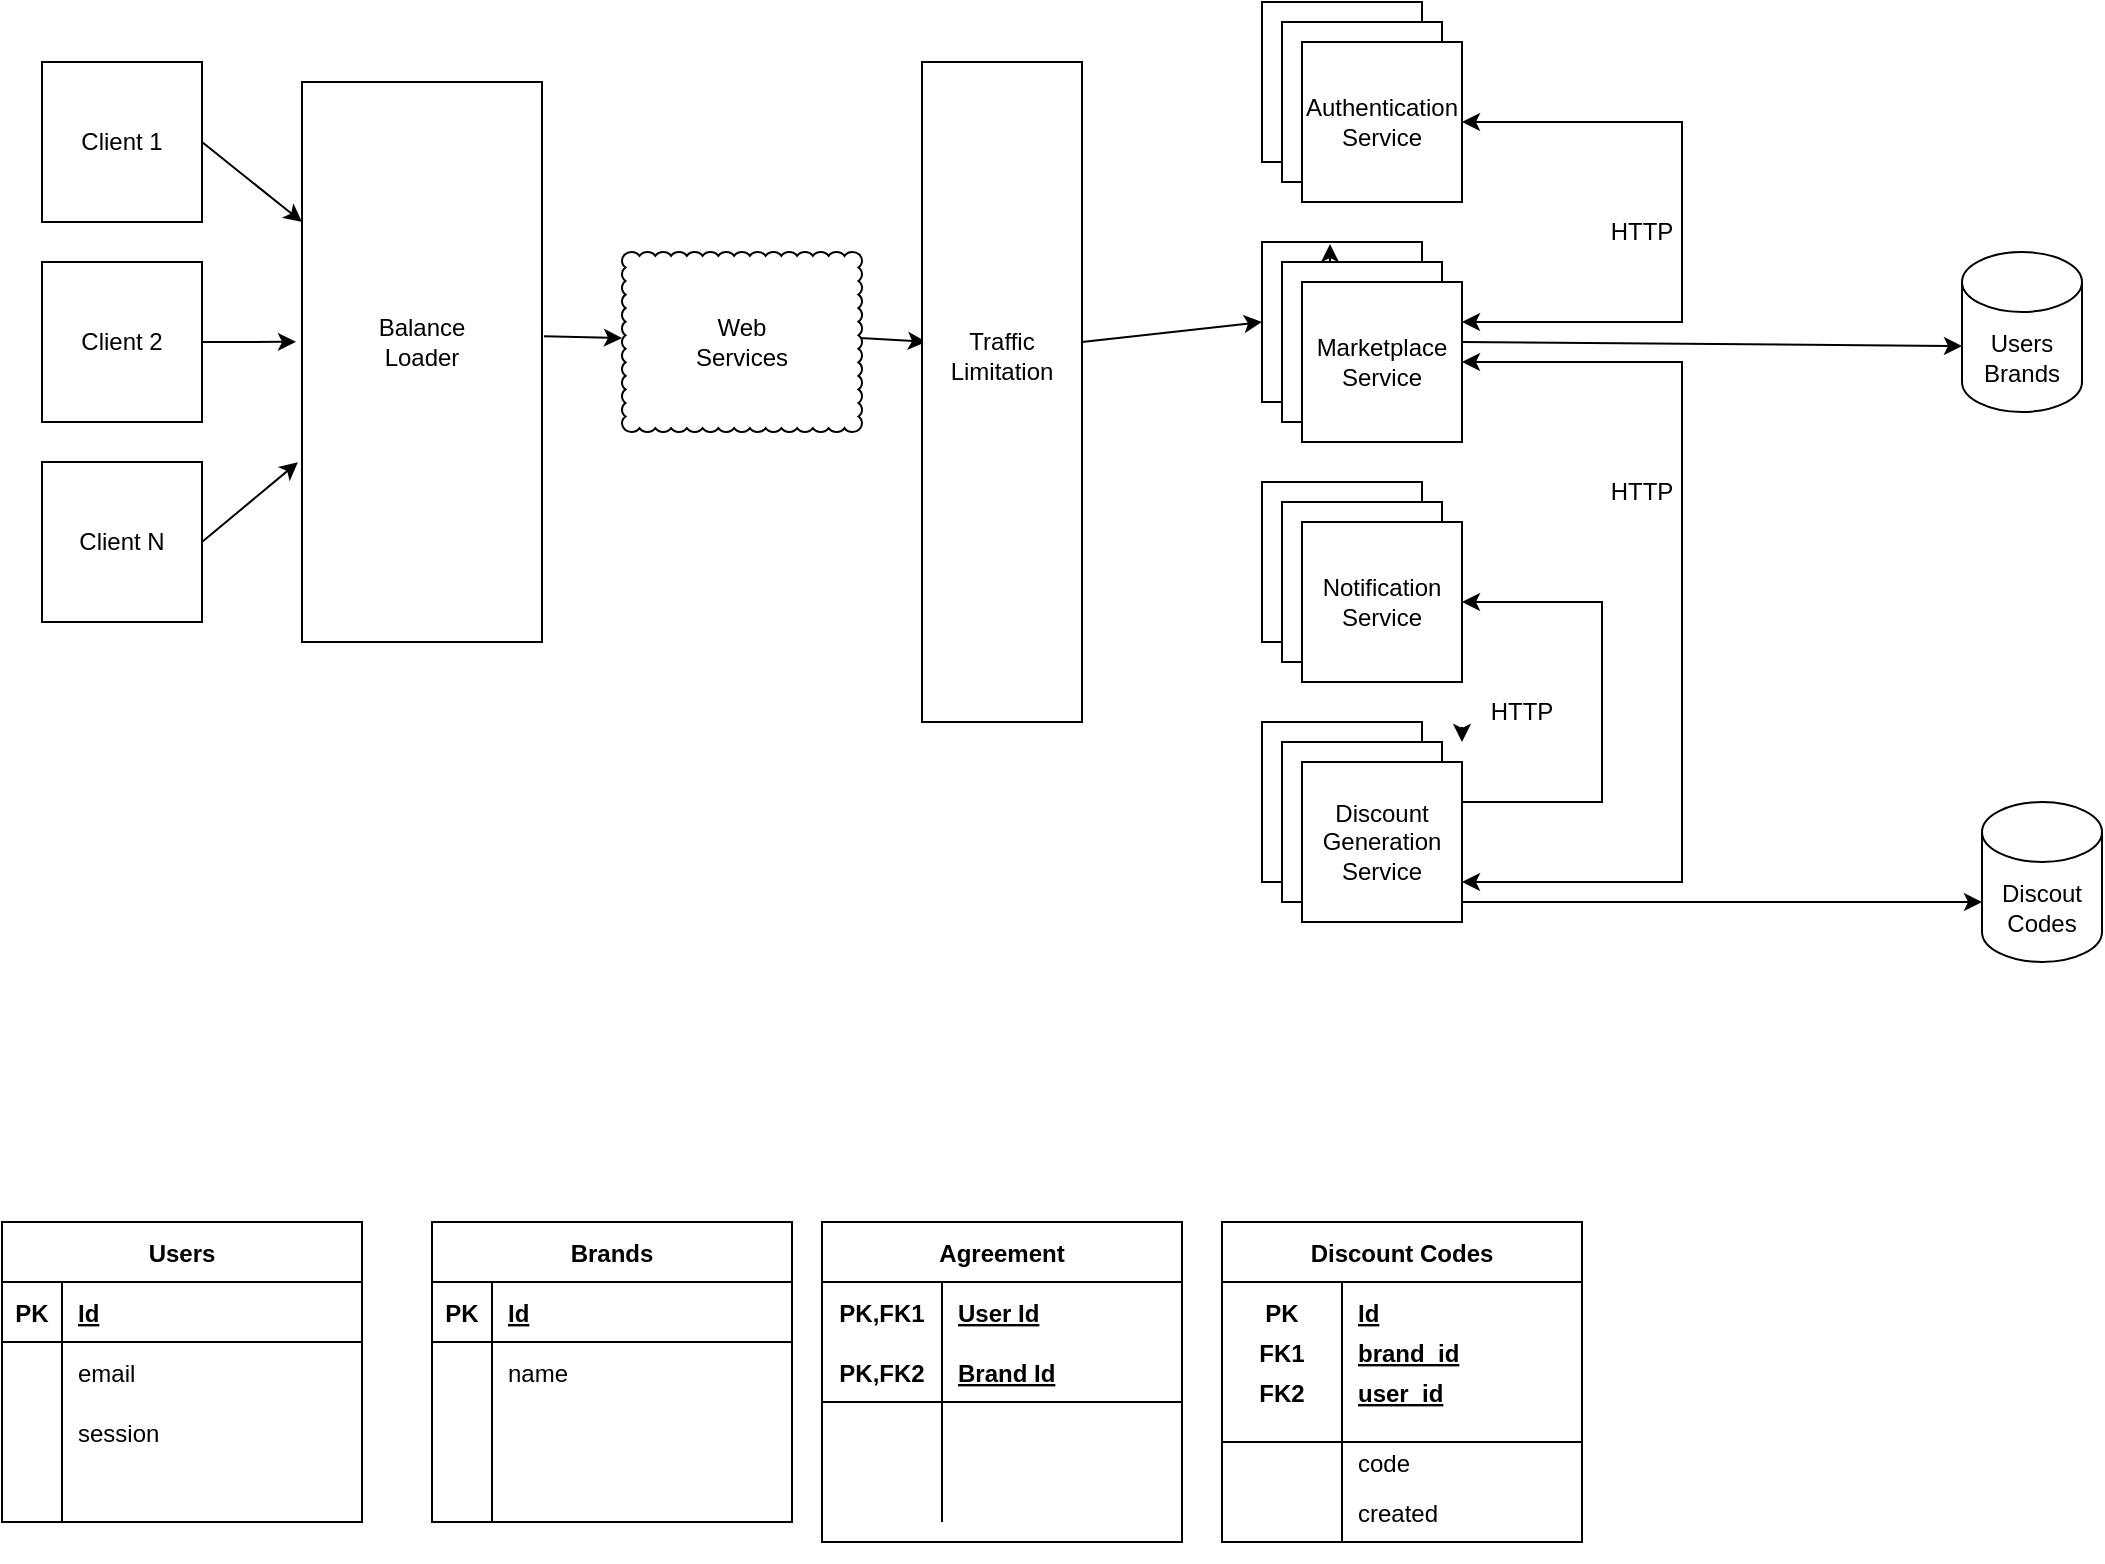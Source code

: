 <mxfile version="18.0.2" type="github">
  <diagram id="LDlGp-QZMTQW_ZyWRIVG" name="Page-1">
    <mxGraphModel dx="794" dy="742" grid="1" gridSize="10" guides="1" tooltips="1" connect="1" arrows="1" fold="1" page="1" pageScale="1" pageWidth="850" pageHeight="1100" math="0" shadow="0">
      <root>
        <mxCell id="0" />
        <mxCell id="1" parent="0" />
        <mxCell id="wU3UevJ-KgmtHl0XHFom-5" value="" style="group" vertex="1" connectable="0" parent="1">
          <mxGeometry x="50" y="140" width="80" height="80" as="geometry" />
        </mxCell>
        <mxCell id="wU3UevJ-KgmtHl0XHFom-1" value="" style="whiteSpace=wrap;html=1;aspect=fixed;" vertex="1" parent="wU3UevJ-KgmtHl0XHFom-5">
          <mxGeometry width="80" height="80" as="geometry" />
        </mxCell>
        <mxCell id="wU3UevJ-KgmtHl0XHFom-4" value="Client 1" style="text;html=1;strokeColor=none;fillColor=none;align=center;verticalAlign=middle;whiteSpace=wrap;rounded=0;" vertex="1" parent="wU3UevJ-KgmtHl0XHFom-5">
          <mxGeometry x="10" y="25" width="60" height="30" as="geometry" />
        </mxCell>
        <mxCell id="wU3UevJ-KgmtHl0XHFom-6" value="" style="group" vertex="1" connectable="0" parent="1">
          <mxGeometry x="50" y="240" width="80" height="80" as="geometry" />
        </mxCell>
        <mxCell id="wU3UevJ-KgmtHl0XHFom-7" value="" style="whiteSpace=wrap;html=1;aspect=fixed;" vertex="1" parent="wU3UevJ-KgmtHl0XHFom-6">
          <mxGeometry width="80" height="80" as="geometry" />
        </mxCell>
        <mxCell id="wU3UevJ-KgmtHl0XHFom-8" value="Client 2" style="text;html=1;strokeColor=none;fillColor=none;align=center;verticalAlign=middle;whiteSpace=wrap;rounded=0;" vertex="1" parent="wU3UevJ-KgmtHl0XHFom-6">
          <mxGeometry x="10" y="25" width="60" height="30" as="geometry" />
        </mxCell>
        <mxCell id="wU3UevJ-KgmtHl0XHFom-9" value="" style="group" vertex="1" connectable="0" parent="1">
          <mxGeometry x="50" y="340" width="80" height="80" as="geometry" />
        </mxCell>
        <mxCell id="wU3UevJ-KgmtHl0XHFom-10" value="" style="whiteSpace=wrap;html=1;aspect=fixed;" vertex="1" parent="wU3UevJ-KgmtHl0XHFom-9">
          <mxGeometry width="80" height="80" as="geometry" />
        </mxCell>
        <mxCell id="wU3UevJ-KgmtHl0XHFom-11" value="Client&amp;nbsp;N" style="text;html=1;strokeColor=none;fillColor=none;align=center;verticalAlign=middle;whiteSpace=wrap;rounded=0;" vertex="1" parent="wU3UevJ-KgmtHl0XHFom-9">
          <mxGeometry x="10" y="25" width="60" height="30" as="geometry" />
        </mxCell>
        <mxCell id="wU3UevJ-KgmtHl0XHFom-12" value="" style="rounded=0;whiteSpace=wrap;html=1;strokeColor=#000000;" vertex="1" parent="1">
          <mxGeometry x="180" y="150" width="120" height="280" as="geometry" />
        </mxCell>
        <mxCell id="wU3UevJ-KgmtHl0XHFom-13" value="Balance Loader" style="text;html=1;strokeColor=none;fillColor=none;align=center;verticalAlign=middle;whiteSpace=wrap;rounded=0;" vertex="1" parent="1">
          <mxGeometry x="210" y="265" width="60" height="30" as="geometry" />
        </mxCell>
        <mxCell id="wU3UevJ-KgmtHl0XHFom-14" value="" style="endArrow=classic;html=1;rounded=0;exitX=1;exitY=0.5;exitDx=0;exitDy=0;entryX=0;entryY=0.25;entryDx=0;entryDy=0;" edge="1" parent="1" source="wU3UevJ-KgmtHl0XHFom-1" target="wU3UevJ-KgmtHl0XHFom-12">
          <mxGeometry width="50" height="50" relative="1" as="geometry">
            <mxPoint x="380" y="410" as="sourcePoint" />
            <mxPoint x="430" y="360" as="targetPoint" />
          </mxGeometry>
        </mxCell>
        <mxCell id="wU3UevJ-KgmtHl0XHFom-15" value="" style="endArrow=classic;html=1;rounded=0;exitX=1;exitY=0.5;exitDx=0;exitDy=0;entryX=-0.025;entryY=0.464;entryDx=0;entryDy=0;entryPerimeter=0;" edge="1" parent="1" source="wU3UevJ-KgmtHl0XHFom-7" target="wU3UevJ-KgmtHl0XHFom-12">
          <mxGeometry width="50" height="50" relative="1" as="geometry">
            <mxPoint x="140" y="190" as="sourcePoint" />
            <mxPoint x="190" y="230" as="targetPoint" />
          </mxGeometry>
        </mxCell>
        <mxCell id="wU3UevJ-KgmtHl0XHFom-16" value="" style="endArrow=classic;html=1;rounded=0;exitX=1;exitY=0.5;exitDx=0;exitDy=0;entryX=-0.017;entryY=0.679;entryDx=0;entryDy=0;entryPerimeter=0;" edge="1" parent="1" source="wU3UevJ-KgmtHl0XHFom-10" target="wU3UevJ-KgmtHl0XHFom-12">
          <mxGeometry width="50" height="50" relative="1" as="geometry">
            <mxPoint x="150" y="200" as="sourcePoint" />
            <mxPoint x="200" y="240" as="targetPoint" />
          </mxGeometry>
        </mxCell>
        <mxCell id="wU3UevJ-KgmtHl0XHFom-19" value="" style="group" vertex="1" connectable="0" parent="1">
          <mxGeometry x="340" y="230" width="120" height="90" as="geometry" />
        </mxCell>
        <mxCell id="wU3UevJ-KgmtHl0XHFom-17" value="" style="whiteSpace=wrap;html=1;shape=mxgraph.basic.cloud_rect;strokeColor=#000000;" vertex="1" parent="wU3UevJ-KgmtHl0XHFom-19">
          <mxGeometry y="5" width="120" height="90" as="geometry" />
        </mxCell>
        <mxCell id="wU3UevJ-KgmtHl0XHFom-18" value="Web Services" style="text;html=1;strokeColor=none;fillColor=none;align=center;verticalAlign=middle;whiteSpace=wrap;rounded=0;" vertex="1" parent="wU3UevJ-KgmtHl0XHFom-19">
          <mxGeometry x="30" y="35" width="60" height="30" as="geometry" />
        </mxCell>
        <mxCell id="wU3UevJ-KgmtHl0XHFom-20" value="" style="endArrow=classic;html=1;rounded=0;exitX=1.008;exitY=0.454;exitDx=0;exitDy=0;exitPerimeter=0;entryX=0;entryY=0.478;entryDx=0;entryDy=0;entryPerimeter=0;" edge="1" parent="1" source="wU3UevJ-KgmtHl0XHFom-12" target="wU3UevJ-KgmtHl0XHFom-17">
          <mxGeometry width="50" height="50" relative="1" as="geometry">
            <mxPoint x="380" y="410" as="sourcePoint" />
            <mxPoint x="430" y="360" as="targetPoint" />
          </mxGeometry>
        </mxCell>
        <mxCell id="wU3UevJ-KgmtHl0XHFom-51" value="" style="endArrow=classic;html=1;rounded=0;exitX=0.992;exitY=0.478;exitDx=0;exitDy=0;exitPerimeter=0;entryX=0.025;entryY=0.424;entryDx=0;entryDy=0;entryPerimeter=0;" edge="1" parent="1" source="wU3UevJ-KgmtHl0XHFom-17" target="wU3UevJ-KgmtHl0XHFom-107">
          <mxGeometry width="50" height="50" relative="1" as="geometry">
            <mxPoint x="380" y="410" as="sourcePoint" />
            <mxPoint x="430" y="150" as="targetPoint" />
          </mxGeometry>
        </mxCell>
        <mxCell id="wU3UevJ-KgmtHl0XHFom-58" value="Users" style="shape=table;startSize=30;container=1;collapsible=1;childLayout=tableLayout;fixedRows=1;rowLines=0;fontStyle=1;align=center;resizeLast=1;strokeColor=#000000;" vertex="1" parent="1">
          <mxGeometry x="30" y="720" width="180" height="150" as="geometry" />
        </mxCell>
        <mxCell id="wU3UevJ-KgmtHl0XHFom-59" value="" style="shape=tableRow;horizontal=0;startSize=0;swimlaneHead=0;swimlaneBody=0;fillColor=none;collapsible=0;dropTarget=0;points=[[0,0.5],[1,0.5]];portConstraint=eastwest;top=0;left=0;right=0;bottom=1;strokeColor=#000000;" vertex="1" parent="wU3UevJ-KgmtHl0XHFom-58">
          <mxGeometry y="30" width="180" height="30" as="geometry" />
        </mxCell>
        <mxCell id="wU3UevJ-KgmtHl0XHFom-60" value="PK" style="shape=partialRectangle;connectable=0;fillColor=none;top=0;left=0;bottom=0;right=0;fontStyle=1;overflow=hidden;strokeColor=#000000;" vertex="1" parent="wU3UevJ-KgmtHl0XHFom-59">
          <mxGeometry width="30" height="30" as="geometry">
            <mxRectangle width="30" height="30" as="alternateBounds" />
          </mxGeometry>
        </mxCell>
        <mxCell id="wU3UevJ-KgmtHl0XHFom-61" value="Id" style="shape=partialRectangle;connectable=0;fillColor=none;top=0;left=0;bottom=0;right=0;align=left;spacingLeft=6;fontStyle=5;overflow=hidden;strokeColor=#000000;" vertex="1" parent="wU3UevJ-KgmtHl0XHFom-59">
          <mxGeometry x="30" width="150" height="30" as="geometry">
            <mxRectangle width="150" height="30" as="alternateBounds" />
          </mxGeometry>
        </mxCell>
        <mxCell id="wU3UevJ-KgmtHl0XHFom-62" value="" style="shape=tableRow;horizontal=0;startSize=0;swimlaneHead=0;swimlaneBody=0;fillColor=none;collapsible=0;dropTarget=0;points=[[0,0.5],[1,0.5]];portConstraint=eastwest;top=0;left=0;right=0;bottom=0;strokeColor=#000000;" vertex="1" parent="wU3UevJ-KgmtHl0XHFom-58">
          <mxGeometry y="60" width="180" height="30" as="geometry" />
        </mxCell>
        <mxCell id="wU3UevJ-KgmtHl0XHFom-63" value="" style="shape=partialRectangle;connectable=0;fillColor=none;top=0;left=0;bottom=0;right=0;editable=1;overflow=hidden;strokeColor=#000000;" vertex="1" parent="wU3UevJ-KgmtHl0XHFom-62">
          <mxGeometry width="30" height="30" as="geometry">
            <mxRectangle width="30" height="30" as="alternateBounds" />
          </mxGeometry>
        </mxCell>
        <mxCell id="wU3UevJ-KgmtHl0XHFom-64" value="email" style="shape=partialRectangle;connectable=0;fillColor=none;top=0;left=0;bottom=0;right=0;align=left;spacingLeft=6;overflow=hidden;strokeColor=#000000;" vertex="1" parent="wU3UevJ-KgmtHl0XHFom-62">
          <mxGeometry x="30" width="150" height="30" as="geometry">
            <mxRectangle width="150" height="30" as="alternateBounds" />
          </mxGeometry>
        </mxCell>
        <mxCell id="wU3UevJ-KgmtHl0XHFom-65" value="" style="shape=tableRow;horizontal=0;startSize=0;swimlaneHead=0;swimlaneBody=0;fillColor=none;collapsible=0;dropTarget=0;points=[[0,0.5],[1,0.5]];portConstraint=eastwest;top=0;left=0;right=0;bottom=0;strokeColor=#000000;" vertex="1" parent="wU3UevJ-KgmtHl0XHFom-58">
          <mxGeometry y="90" width="180" height="30" as="geometry" />
        </mxCell>
        <mxCell id="wU3UevJ-KgmtHl0XHFom-66" value="" style="shape=partialRectangle;connectable=0;fillColor=none;top=0;left=0;bottom=0;right=0;editable=1;overflow=hidden;strokeColor=#000000;" vertex="1" parent="wU3UevJ-KgmtHl0XHFom-65">
          <mxGeometry width="30" height="30" as="geometry">
            <mxRectangle width="30" height="30" as="alternateBounds" />
          </mxGeometry>
        </mxCell>
        <mxCell id="wU3UevJ-KgmtHl0XHFom-67" value="session" style="shape=partialRectangle;connectable=0;fillColor=none;top=0;left=0;bottom=0;right=0;align=left;spacingLeft=6;overflow=hidden;strokeColor=#000000;" vertex="1" parent="wU3UevJ-KgmtHl0XHFom-65">
          <mxGeometry x="30" width="150" height="30" as="geometry">
            <mxRectangle width="150" height="30" as="alternateBounds" />
          </mxGeometry>
        </mxCell>
        <mxCell id="wU3UevJ-KgmtHl0XHFom-68" value="" style="shape=tableRow;horizontal=0;startSize=0;swimlaneHead=0;swimlaneBody=0;fillColor=none;collapsible=0;dropTarget=0;points=[[0,0.5],[1,0.5]];portConstraint=eastwest;top=0;left=0;right=0;bottom=0;strokeColor=#000000;" vertex="1" parent="wU3UevJ-KgmtHl0XHFom-58">
          <mxGeometry y="120" width="180" height="30" as="geometry" />
        </mxCell>
        <mxCell id="wU3UevJ-KgmtHl0XHFom-69" value="" style="shape=partialRectangle;connectable=0;fillColor=none;top=0;left=0;bottom=0;right=0;editable=1;overflow=hidden;strokeColor=#000000;" vertex="1" parent="wU3UevJ-KgmtHl0XHFom-68">
          <mxGeometry width="30" height="30" as="geometry">
            <mxRectangle width="30" height="30" as="alternateBounds" />
          </mxGeometry>
        </mxCell>
        <mxCell id="wU3UevJ-KgmtHl0XHFom-70" value="" style="shape=partialRectangle;connectable=0;fillColor=none;top=0;left=0;bottom=0;right=0;align=left;spacingLeft=6;overflow=hidden;strokeColor=#000000;" vertex="1" parent="wU3UevJ-KgmtHl0XHFom-68">
          <mxGeometry x="30" width="150" height="30" as="geometry">
            <mxRectangle width="150" height="30" as="alternateBounds" />
          </mxGeometry>
        </mxCell>
        <mxCell id="wU3UevJ-KgmtHl0XHFom-71" value="Brands" style="shape=table;startSize=30;container=1;collapsible=1;childLayout=tableLayout;fixedRows=1;rowLines=0;fontStyle=1;align=center;resizeLast=1;strokeColor=#000000;" vertex="1" parent="1">
          <mxGeometry x="245" y="720" width="180" height="150" as="geometry" />
        </mxCell>
        <mxCell id="wU3UevJ-KgmtHl0XHFom-72" value="" style="shape=tableRow;horizontal=0;startSize=0;swimlaneHead=0;swimlaneBody=0;fillColor=none;collapsible=0;dropTarget=0;points=[[0,0.5],[1,0.5]];portConstraint=eastwest;top=0;left=0;right=0;bottom=1;strokeColor=#000000;" vertex="1" parent="wU3UevJ-KgmtHl0XHFom-71">
          <mxGeometry y="30" width="180" height="30" as="geometry" />
        </mxCell>
        <mxCell id="wU3UevJ-KgmtHl0XHFom-73" value="PK" style="shape=partialRectangle;connectable=0;fillColor=none;top=0;left=0;bottom=0;right=0;fontStyle=1;overflow=hidden;strokeColor=#000000;" vertex="1" parent="wU3UevJ-KgmtHl0XHFom-72">
          <mxGeometry width="30" height="30" as="geometry">
            <mxRectangle width="30" height="30" as="alternateBounds" />
          </mxGeometry>
        </mxCell>
        <mxCell id="wU3UevJ-KgmtHl0XHFom-74" value="Id" style="shape=partialRectangle;connectable=0;fillColor=none;top=0;left=0;bottom=0;right=0;align=left;spacingLeft=6;fontStyle=5;overflow=hidden;strokeColor=#000000;" vertex="1" parent="wU3UevJ-KgmtHl0XHFom-72">
          <mxGeometry x="30" width="150" height="30" as="geometry">
            <mxRectangle width="150" height="30" as="alternateBounds" />
          </mxGeometry>
        </mxCell>
        <mxCell id="wU3UevJ-KgmtHl0XHFom-75" value="" style="shape=tableRow;horizontal=0;startSize=0;swimlaneHead=0;swimlaneBody=0;fillColor=none;collapsible=0;dropTarget=0;points=[[0,0.5],[1,0.5]];portConstraint=eastwest;top=0;left=0;right=0;bottom=0;strokeColor=#000000;" vertex="1" parent="wU3UevJ-KgmtHl0XHFom-71">
          <mxGeometry y="60" width="180" height="30" as="geometry" />
        </mxCell>
        <mxCell id="wU3UevJ-KgmtHl0XHFom-76" value="" style="shape=partialRectangle;connectable=0;fillColor=none;top=0;left=0;bottom=0;right=0;editable=1;overflow=hidden;strokeColor=#000000;" vertex="1" parent="wU3UevJ-KgmtHl0XHFom-75">
          <mxGeometry width="30" height="30" as="geometry">
            <mxRectangle width="30" height="30" as="alternateBounds" />
          </mxGeometry>
        </mxCell>
        <mxCell id="wU3UevJ-KgmtHl0XHFom-77" value="name" style="shape=partialRectangle;connectable=0;fillColor=none;top=0;left=0;bottom=0;right=0;align=left;spacingLeft=6;overflow=hidden;strokeColor=#000000;" vertex="1" parent="wU3UevJ-KgmtHl0XHFom-75">
          <mxGeometry x="30" width="150" height="30" as="geometry">
            <mxRectangle width="150" height="30" as="alternateBounds" />
          </mxGeometry>
        </mxCell>
        <mxCell id="wU3UevJ-KgmtHl0XHFom-78" value="" style="shape=tableRow;horizontal=0;startSize=0;swimlaneHead=0;swimlaneBody=0;fillColor=none;collapsible=0;dropTarget=0;points=[[0,0.5],[1,0.5]];portConstraint=eastwest;top=0;left=0;right=0;bottom=0;strokeColor=#000000;" vertex="1" parent="wU3UevJ-KgmtHl0XHFom-71">
          <mxGeometry y="90" width="180" height="30" as="geometry" />
        </mxCell>
        <mxCell id="wU3UevJ-KgmtHl0XHFom-79" value="" style="shape=partialRectangle;connectable=0;fillColor=none;top=0;left=0;bottom=0;right=0;editable=1;overflow=hidden;strokeColor=#000000;" vertex="1" parent="wU3UevJ-KgmtHl0XHFom-78">
          <mxGeometry width="30" height="30" as="geometry">
            <mxRectangle width="30" height="30" as="alternateBounds" />
          </mxGeometry>
        </mxCell>
        <mxCell id="wU3UevJ-KgmtHl0XHFom-80" value="" style="shape=partialRectangle;connectable=0;fillColor=none;top=0;left=0;bottom=0;right=0;align=left;spacingLeft=6;overflow=hidden;strokeColor=#000000;" vertex="1" parent="wU3UevJ-KgmtHl0XHFom-78">
          <mxGeometry x="30" width="150" height="30" as="geometry">
            <mxRectangle width="150" height="30" as="alternateBounds" />
          </mxGeometry>
        </mxCell>
        <mxCell id="wU3UevJ-KgmtHl0XHFom-81" value="" style="shape=tableRow;horizontal=0;startSize=0;swimlaneHead=0;swimlaneBody=0;fillColor=none;collapsible=0;dropTarget=0;points=[[0,0.5],[1,0.5]];portConstraint=eastwest;top=0;left=0;right=0;bottom=0;strokeColor=#000000;" vertex="1" parent="wU3UevJ-KgmtHl0XHFom-71">
          <mxGeometry y="120" width="180" height="30" as="geometry" />
        </mxCell>
        <mxCell id="wU3UevJ-KgmtHl0XHFom-82" value="" style="shape=partialRectangle;connectable=0;fillColor=none;top=0;left=0;bottom=0;right=0;editable=1;overflow=hidden;strokeColor=#000000;" vertex="1" parent="wU3UevJ-KgmtHl0XHFom-81">
          <mxGeometry width="30" height="30" as="geometry">
            <mxRectangle width="30" height="30" as="alternateBounds" />
          </mxGeometry>
        </mxCell>
        <mxCell id="wU3UevJ-KgmtHl0XHFom-83" value="" style="shape=partialRectangle;connectable=0;fillColor=none;top=0;left=0;bottom=0;right=0;align=left;spacingLeft=6;overflow=hidden;strokeColor=#000000;" vertex="1" parent="wU3UevJ-KgmtHl0XHFom-81">
          <mxGeometry x="30" width="150" height="30" as="geometry">
            <mxRectangle width="150" height="30" as="alternateBounds" />
          </mxGeometry>
        </mxCell>
        <mxCell id="wU3UevJ-KgmtHl0XHFom-106" value="" style="group" vertex="1" connectable="0" parent="1">
          <mxGeometry x="640" y="720" width="180" height="170" as="geometry" />
        </mxCell>
        <mxCell id="wU3UevJ-KgmtHl0XHFom-84" value="Discount Codes" style="shape=table;startSize=30;container=1;collapsible=1;childLayout=tableLayout;fixedRows=1;rowLines=0;fontStyle=1;align=center;resizeLast=1;strokeColor=#000000;" vertex="1" parent="wU3UevJ-KgmtHl0XHFom-106">
          <mxGeometry width="180" height="160" as="geometry" />
        </mxCell>
        <mxCell id="wU3UevJ-KgmtHl0XHFom-85" value="" style="shape=tableRow;horizontal=0;startSize=0;swimlaneHead=0;swimlaneBody=0;fillColor=none;collapsible=0;dropTarget=0;points=[[0,0.5],[1,0.5]];portConstraint=eastwest;top=0;left=0;right=0;bottom=0;strokeColor=#000000;" vertex="1" parent="wU3UevJ-KgmtHl0XHFom-84">
          <mxGeometry y="30" width="180" height="30" as="geometry" />
        </mxCell>
        <mxCell id="wU3UevJ-KgmtHl0XHFom-86" value="PK" style="shape=partialRectangle;connectable=0;fillColor=none;top=0;left=0;bottom=0;right=0;fontStyle=1;overflow=hidden;strokeColor=#000000;" vertex="1" parent="wU3UevJ-KgmtHl0XHFom-85">
          <mxGeometry width="60" height="30" as="geometry">
            <mxRectangle width="60" height="30" as="alternateBounds" />
          </mxGeometry>
        </mxCell>
        <mxCell id="wU3UevJ-KgmtHl0XHFom-87" value="Id" style="shape=partialRectangle;connectable=0;fillColor=none;top=0;left=0;bottom=0;right=0;align=left;spacingLeft=6;fontStyle=5;overflow=hidden;strokeColor=#000000;" vertex="1" parent="wU3UevJ-KgmtHl0XHFom-85">
          <mxGeometry x="60" width="120" height="30" as="geometry">
            <mxRectangle width="120" height="30" as="alternateBounds" />
          </mxGeometry>
        </mxCell>
        <mxCell id="wU3UevJ-KgmtHl0XHFom-88" value="" style="shape=tableRow;horizontal=0;startSize=0;swimlaneHead=0;swimlaneBody=0;fillColor=none;collapsible=0;dropTarget=0;points=[[0,0.5],[1,0.5]];portConstraint=eastwest;top=0;left=0;right=0;bottom=1;strokeColor=#000000;" vertex="1" parent="wU3UevJ-KgmtHl0XHFom-84">
          <mxGeometry y="60" width="180" height="50" as="geometry" />
        </mxCell>
        <mxCell id="wU3UevJ-KgmtHl0XHFom-89" value="" style="shape=partialRectangle;connectable=0;fillColor=none;top=0;left=0;bottom=0;right=0;fontStyle=1;overflow=hidden;strokeColor=#000000;" vertex="1" parent="wU3UevJ-KgmtHl0XHFom-88">
          <mxGeometry width="60" height="50" as="geometry">
            <mxRectangle width="60" height="50" as="alternateBounds" />
          </mxGeometry>
        </mxCell>
        <mxCell id="wU3UevJ-KgmtHl0XHFom-90" value="" style="shape=partialRectangle;connectable=0;fillColor=none;top=0;left=0;bottom=0;right=0;align=left;spacingLeft=6;fontStyle=5;overflow=hidden;strokeColor=#000000;" vertex="1" parent="wU3UevJ-KgmtHl0XHFom-88">
          <mxGeometry x="60" width="120" height="50" as="geometry">
            <mxRectangle width="120" height="50" as="alternateBounds" />
          </mxGeometry>
        </mxCell>
        <mxCell id="wU3UevJ-KgmtHl0XHFom-91" value="" style="shape=tableRow;horizontal=0;startSize=0;swimlaneHead=0;swimlaneBody=0;fillColor=none;collapsible=0;dropTarget=0;points=[[0,0.5],[1,0.5]];portConstraint=eastwest;top=0;left=0;right=0;bottom=0;strokeColor=#000000;" vertex="1" parent="wU3UevJ-KgmtHl0XHFom-84">
          <mxGeometry y="110" width="180" height="20" as="geometry" />
        </mxCell>
        <mxCell id="wU3UevJ-KgmtHl0XHFom-92" value="" style="shape=partialRectangle;connectable=0;fillColor=none;top=0;left=0;bottom=0;right=0;editable=1;overflow=hidden;strokeColor=#000000;" vertex="1" parent="wU3UevJ-KgmtHl0XHFom-91">
          <mxGeometry width="60" height="20" as="geometry">
            <mxRectangle width="60" height="20" as="alternateBounds" />
          </mxGeometry>
        </mxCell>
        <mxCell id="wU3UevJ-KgmtHl0XHFom-93" value="code" style="shape=partialRectangle;connectable=0;fillColor=none;top=0;left=0;bottom=0;right=0;align=left;spacingLeft=6;overflow=hidden;strokeColor=#000000;" vertex="1" parent="wU3UevJ-KgmtHl0XHFom-91">
          <mxGeometry x="60" width="120" height="20" as="geometry">
            <mxRectangle width="120" height="20" as="alternateBounds" />
          </mxGeometry>
        </mxCell>
        <mxCell id="wU3UevJ-KgmtHl0XHFom-94" value="" style="shape=tableRow;horizontal=0;startSize=0;swimlaneHead=0;swimlaneBody=0;fillColor=none;collapsible=0;dropTarget=0;points=[[0,0.5],[1,0.5]];portConstraint=eastwest;top=0;left=0;right=0;bottom=0;strokeColor=#000000;" vertex="1" parent="wU3UevJ-KgmtHl0XHFom-84">
          <mxGeometry y="130" width="180" height="30" as="geometry" />
        </mxCell>
        <mxCell id="wU3UevJ-KgmtHl0XHFom-95" value="" style="shape=partialRectangle;connectable=0;fillColor=none;top=0;left=0;bottom=0;right=0;editable=1;overflow=hidden;strokeColor=#000000;" vertex="1" parent="wU3UevJ-KgmtHl0XHFom-94">
          <mxGeometry width="60" height="30" as="geometry">
            <mxRectangle width="60" height="30" as="alternateBounds" />
          </mxGeometry>
        </mxCell>
        <mxCell id="wU3UevJ-KgmtHl0XHFom-96" value="created" style="shape=partialRectangle;connectable=0;fillColor=none;top=0;left=0;bottom=0;right=0;align=left;spacingLeft=6;overflow=hidden;strokeColor=#000000;" vertex="1" parent="wU3UevJ-KgmtHl0XHFom-94">
          <mxGeometry x="60" width="120" height="30" as="geometry">
            <mxRectangle width="120" height="30" as="alternateBounds" />
          </mxGeometry>
        </mxCell>
        <mxCell id="wU3UevJ-KgmtHl0XHFom-105" value="" style="group" vertex="1" connectable="0" parent="wU3UevJ-KgmtHl0XHFom-106">
          <mxGeometry y="50" width="180" height="50" as="geometry" />
        </mxCell>
        <mxCell id="wU3UevJ-KgmtHl0XHFom-99" value="FK1" style="shape=partialRectangle;connectable=0;fillColor=none;top=0;left=0;bottom=0;right=0;fontStyle=1;overflow=hidden;strokeColor=#000000;" vertex="1" parent="wU3UevJ-KgmtHl0XHFom-105">
          <mxGeometry width="60" height="30" as="geometry">
            <mxRectangle width="60" height="30" as="alternateBounds" />
          </mxGeometry>
        </mxCell>
        <mxCell id="wU3UevJ-KgmtHl0XHFom-100" value="brand_id" style="shape=partialRectangle;connectable=0;fillColor=none;top=0;left=0;bottom=0;right=0;align=left;spacingLeft=6;fontStyle=5;overflow=hidden;strokeColor=#000000;" vertex="1" parent="wU3UevJ-KgmtHl0XHFom-105">
          <mxGeometry x="60" width="120" height="30" as="geometry">
            <mxRectangle width="120" height="30" as="alternateBounds" />
          </mxGeometry>
        </mxCell>
        <mxCell id="wU3UevJ-KgmtHl0XHFom-104" value="" style="group" vertex="1" connectable="0" parent="wU3UevJ-KgmtHl0XHFom-105">
          <mxGeometry y="20" width="180" height="30" as="geometry" />
        </mxCell>
        <mxCell id="wU3UevJ-KgmtHl0XHFom-101" value="FK2" style="shape=partialRectangle;connectable=0;fillColor=none;top=0;left=0;bottom=0;right=0;fontStyle=1;overflow=hidden;strokeColor=#000000;" vertex="1" parent="wU3UevJ-KgmtHl0XHFom-104">
          <mxGeometry width="60" height="30" as="geometry">
            <mxRectangle width="60" height="30" as="alternateBounds" />
          </mxGeometry>
        </mxCell>
        <mxCell id="wU3UevJ-KgmtHl0XHFom-102" value="user_id" style="shape=partialRectangle;connectable=0;fillColor=none;top=0;left=0;bottom=0;right=0;align=left;spacingLeft=6;fontStyle=5;overflow=hidden;strokeColor=#000000;" vertex="1" parent="wU3UevJ-KgmtHl0XHFom-104">
          <mxGeometry x="60" width="120" height="30" as="geometry">
            <mxRectangle width="120" height="30" as="alternateBounds" />
          </mxGeometry>
        </mxCell>
        <mxCell id="wU3UevJ-KgmtHl0XHFom-110" value="" style="group" vertex="1" connectable="0" parent="1">
          <mxGeometry x="660" y="110" width="220" height="460" as="geometry" />
        </mxCell>
        <mxCell id="wU3UevJ-KgmtHl0XHFom-28" value="" style="group" vertex="1" connectable="0" parent="wU3UevJ-KgmtHl0XHFom-110">
          <mxGeometry width="100" height="100" as="geometry" />
        </mxCell>
        <mxCell id="wU3UevJ-KgmtHl0XHFom-26" value="" style="whiteSpace=wrap;html=1;aspect=fixed;" vertex="1" parent="wU3UevJ-KgmtHl0XHFom-28">
          <mxGeometry width="80" height="80" as="geometry" />
        </mxCell>
        <mxCell id="wU3UevJ-KgmtHl0XHFom-109" value="" style="group" vertex="1" connectable="0" parent="wU3UevJ-KgmtHl0XHFom-28">
          <mxGeometry x="10" y="10" width="90" height="90" as="geometry" />
        </mxCell>
        <mxCell id="wU3UevJ-KgmtHl0XHFom-27" value="" style="whiteSpace=wrap;html=1;aspect=fixed;" vertex="1" parent="wU3UevJ-KgmtHl0XHFom-109">
          <mxGeometry width="80" height="80" as="geometry" />
        </mxCell>
        <mxCell id="wU3UevJ-KgmtHl0XHFom-23" value="" style="group" vertex="1" connectable="0" parent="wU3UevJ-KgmtHl0XHFom-109">
          <mxGeometry x="10" y="10" width="80" height="80" as="geometry" />
        </mxCell>
        <mxCell id="wU3UevJ-KgmtHl0XHFom-24" value="" style="whiteSpace=wrap;html=1;aspect=fixed;" vertex="1" parent="wU3UevJ-KgmtHl0XHFom-23">
          <mxGeometry width="80" height="80" as="geometry" />
        </mxCell>
        <mxCell id="wU3UevJ-KgmtHl0XHFom-25" value="Authentication&lt;br&gt;Service" style="text;html=1;strokeColor=none;fillColor=none;align=center;verticalAlign=middle;whiteSpace=wrap;rounded=0;" vertex="1" parent="wU3UevJ-KgmtHl0XHFom-23">
          <mxGeometry x="10" y="25" width="60" height="30" as="geometry" />
        </mxCell>
        <mxCell id="wU3UevJ-KgmtHl0XHFom-29" value="" style="group" vertex="1" connectable="0" parent="wU3UevJ-KgmtHl0XHFom-110">
          <mxGeometry y="120" width="100" height="100" as="geometry" />
        </mxCell>
        <mxCell id="wU3UevJ-KgmtHl0XHFom-30" value="" style="whiteSpace=wrap;html=1;aspect=fixed;" vertex="1" parent="wU3UevJ-KgmtHl0XHFom-29">
          <mxGeometry width="80" height="80" as="geometry" />
        </mxCell>
        <mxCell id="wU3UevJ-KgmtHl0XHFom-113" style="edgeStyle=orthogonalEdgeStyle;rounded=0;orthogonalLoop=1;jettySize=auto;html=1;exitX=0.25;exitY=0;exitDx=0;exitDy=0;entryX=0.425;entryY=0.013;entryDx=0;entryDy=0;entryPerimeter=0;" edge="1" parent="wU3UevJ-KgmtHl0XHFom-29" source="wU3UevJ-KgmtHl0XHFom-31" target="wU3UevJ-KgmtHl0XHFom-30">
          <mxGeometry relative="1" as="geometry" />
        </mxCell>
        <mxCell id="wU3UevJ-KgmtHl0XHFom-31" value="" style="whiteSpace=wrap;html=1;aspect=fixed;" vertex="1" parent="wU3UevJ-KgmtHl0XHFom-29">
          <mxGeometry x="10" y="10" width="80" height="80" as="geometry" />
        </mxCell>
        <mxCell id="wU3UevJ-KgmtHl0XHFom-32" value="" style="group" vertex="1" connectable="0" parent="wU3UevJ-KgmtHl0XHFom-29">
          <mxGeometry x="20" y="20" width="80" height="80" as="geometry" />
        </mxCell>
        <mxCell id="wU3UevJ-KgmtHl0XHFom-33" value="" style="whiteSpace=wrap;html=1;aspect=fixed;" vertex="1" parent="wU3UevJ-KgmtHl0XHFom-32">
          <mxGeometry width="80" height="80" as="geometry" />
        </mxCell>
        <mxCell id="wU3UevJ-KgmtHl0XHFom-34" value="Marketplace&lt;br&gt;Service" style="text;html=1;strokeColor=none;fillColor=none;align=center;verticalAlign=middle;whiteSpace=wrap;rounded=0;" vertex="1" parent="wU3UevJ-KgmtHl0XHFom-32">
          <mxGeometry x="10" y="25" width="60" height="30" as="geometry" />
        </mxCell>
        <mxCell id="wU3UevJ-KgmtHl0XHFom-35" value="" style="group" vertex="1" connectable="0" parent="wU3UevJ-KgmtHl0XHFom-110">
          <mxGeometry y="240" width="100" height="100" as="geometry" />
        </mxCell>
        <mxCell id="wU3UevJ-KgmtHl0XHFom-36" value="" style="whiteSpace=wrap;html=1;aspect=fixed;" vertex="1" parent="wU3UevJ-KgmtHl0XHFom-35">
          <mxGeometry width="80" height="80" as="geometry" />
        </mxCell>
        <mxCell id="wU3UevJ-KgmtHl0XHFom-37" value="" style="whiteSpace=wrap;html=1;aspect=fixed;" vertex="1" parent="wU3UevJ-KgmtHl0XHFom-35">
          <mxGeometry x="10" y="10" width="80" height="80" as="geometry" />
        </mxCell>
        <mxCell id="wU3UevJ-KgmtHl0XHFom-38" value="" style="group" vertex="1" connectable="0" parent="wU3UevJ-KgmtHl0XHFom-35">
          <mxGeometry x="20" y="20" width="80" height="80" as="geometry" />
        </mxCell>
        <mxCell id="wU3UevJ-KgmtHl0XHFom-39" value="" style="whiteSpace=wrap;html=1;aspect=fixed;" vertex="1" parent="wU3UevJ-KgmtHl0XHFom-38">
          <mxGeometry width="80" height="80" as="geometry" />
        </mxCell>
        <mxCell id="wU3UevJ-KgmtHl0XHFom-40" value="Notification&lt;br&gt;Service" style="text;html=1;strokeColor=none;fillColor=none;align=center;verticalAlign=middle;whiteSpace=wrap;rounded=0;" vertex="1" parent="wU3UevJ-KgmtHl0XHFom-38">
          <mxGeometry x="10" y="25" width="60" height="30" as="geometry" />
        </mxCell>
        <mxCell id="wU3UevJ-KgmtHl0XHFom-41" value="" style="group" vertex="1" connectable="0" parent="wU3UevJ-KgmtHl0XHFom-110">
          <mxGeometry y="360" width="100" height="100" as="geometry" />
        </mxCell>
        <mxCell id="wU3UevJ-KgmtHl0XHFom-42" value="" style="whiteSpace=wrap;html=1;aspect=fixed;" vertex="1" parent="wU3UevJ-KgmtHl0XHFom-41">
          <mxGeometry width="80" height="80" as="geometry" />
        </mxCell>
        <mxCell id="wU3UevJ-KgmtHl0XHFom-43" value="" style="whiteSpace=wrap;html=1;aspect=fixed;" vertex="1" parent="wU3UevJ-KgmtHl0XHFom-41">
          <mxGeometry x="10" y="10" width="80" height="80" as="geometry" />
        </mxCell>
        <mxCell id="wU3UevJ-KgmtHl0XHFom-44" value="" style="group" vertex="1" connectable="0" parent="wU3UevJ-KgmtHl0XHFom-41">
          <mxGeometry x="20" y="20" width="80" height="80" as="geometry" />
        </mxCell>
        <mxCell id="wU3UevJ-KgmtHl0XHFom-45" value="" style="whiteSpace=wrap;html=1;aspect=fixed;" vertex="1" parent="wU3UevJ-KgmtHl0XHFom-44">
          <mxGeometry width="80" height="80" as="geometry" />
        </mxCell>
        <mxCell id="wU3UevJ-KgmtHl0XHFom-46" value="Discount Generation&lt;br&gt;Service" style="text;html=1;strokeColor=none;fillColor=none;align=center;verticalAlign=middle;whiteSpace=wrap;rounded=0;" vertex="1" parent="wU3UevJ-KgmtHl0XHFom-44">
          <mxGeometry x="10" y="25" width="60" height="30" as="geometry" />
        </mxCell>
        <mxCell id="wU3UevJ-KgmtHl0XHFom-52" value="" style="endArrow=classic;startArrow=classic;html=1;rounded=0;edgeStyle=orthogonalEdgeStyle;entryX=1;entryY=0.5;entryDx=0;entryDy=0;" edge="1" parent="wU3UevJ-KgmtHl0XHFom-110" target="wU3UevJ-KgmtHl0XHFom-24">
          <mxGeometry width="50" height="50" relative="1" as="geometry">
            <mxPoint x="100" y="160" as="sourcePoint" />
            <mxPoint x="-90" y="280" as="targetPoint" />
            <Array as="points">
              <mxPoint x="100" y="160" />
              <mxPoint x="210" y="160" />
              <mxPoint x="210" y="60" />
            </Array>
          </mxGeometry>
        </mxCell>
        <mxCell id="wU3UevJ-KgmtHl0XHFom-53" value="" style="endArrow=classic;startArrow=classic;html=1;rounded=0;edgeStyle=orthogonalEdgeStyle;" edge="1" parent="wU3UevJ-KgmtHl0XHFom-110">
          <mxGeometry width="50" height="50" relative="1" as="geometry">
            <mxPoint x="100" y="440" as="sourcePoint" />
            <mxPoint x="100" y="180" as="targetPoint" />
            <Array as="points">
              <mxPoint x="100" y="440" />
              <mxPoint x="210" y="440" />
              <mxPoint x="210" y="180" />
            </Array>
          </mxGeometry>
        </mxCell>
        <mxCell id="wU3UevJ-KgmtHl0XHFom-54" value="" style="endArrow=classic;html=1;rounded=0;exitX=1;exitY=0.25;exitDx=0;exitDy=0;edgeStyle=orthogonalEdgeStyle;entryX=1;entryY=0.5;entryDx=0;entryDy=0;" edge="1" parent="wU3UevJ-KgmtHl0XHFom-110" source="wU3UevJ-KgmtHl0XHFom-45" target="wU3UevJ-KgmtHl0XHFom-39">
          <mxGeometry width="50" height="50" relative="1" as="geometry">
            <mxPoint x="-140" y="330" as="sourcePoint" />
            <mxPoint x="-90" y="280" as="targetPoint" />
            <Array as="points">
              <mxPoint x="170" y="400" />
              <mxPoint x="170" y="300" />
            </Array>
          </mxGeometry>
        </mxCell>
        <mxCell id="wU3UevJ-KgmtHl0XHFom-114" value="HTTP" style="text;html=1;strokeColor=none;fillColor=none;align=center;verticalAlign=middle;whiteSpace=wrap;rounded=0;" vertex="1" parent="wU3UevJ-KgmtHl0XHFom-110">
          <mxGeometry x="160" y="100" width="60" height="30" as="geometry" />
        </mxCell>
        <mxCell id="wU3UevJ-KgmtHl0XHFom-115" value="HTTP" style="text;html=1;strokeColor=none;fillColor=none;align=center;verticalAlign=middle;whiteSpace=wrap;rounded=0;" vertex="1" parent="wU3UevJ-KgmtHl0XHFom-110">
          <mxGeometry x="160" y="230" width="60" height="30" as="geometry" />
        </mxCell>
        <mxCell id="wU3UevJ-KgmtHl0XHFom-116" value="HTTP" style="text;html=1;strokeColor=none;fillColor=none;align=center;verticalAlign=middle;whiteSpace=wrap;rounded=0;" vertex="1" parent="wU3UevJ-KgmtHl0XHFom-110">
          <mxGeometry x="100" y="340" width="60" height="30" as="geometry" />
        </mxCell>
        <mxCell id="wU3UevJ-KgmtHl0XHFom-117" style="edgeStyle=orthogonalEdgeStyle;rounded=0;orthogonalLoop=1;jettySize=auto;html=1;exitX=0;exitY=0.75;exitDx=0;exitDy=0;entryX=0;entryY=1;entryDx=0;entryDy=0;" edge="1" parent="wU3UevJ-KgmtHl0XHFom-110" source="wU3UevJ-KgmtHl0XHFom-116" target="wU3UevJ-KgmtHl0XHFom-116">
          <mxGeometry relative="1" as="geometry" />
        </mxCell>
        <mxCell id="wU3UevJ-KgmtHl0XHFom-111" value="" style="group" vertex="1" connectable="0" parent="1">
          <mxGeometry x="490" y="140" width="80" height="330" as="geometry" />
        </mxCell>
        <mxCell id="wU3UevJ-KgmtHl0XHFom-107" value="" style="rounded=0;whiteSpace=wrap;html=1;strokeColor=#000000;" vertex="1" parent="wU3UevJ-KgmtHl0XHFom-111">
          <mxGeometry width="80" height="330" as="geometry" />
        </mxCell>
        <mxCell id="wU3UevJ-KgmtHl0XHFom-108" value="Traffic&lt;br&gt;Limitation" style="text;html=1;strokeColor=none;fillColor=none;align=center;verticalAlign=middle;whiteSpace=wrap;rounded=0;" vertex="1" parent="wU3UevJ-KgmtHl0XHFom-111">
          <mxGeometry x="20" y="129.643" width="40" height="35.357" as="geometry" />
        </mxCell>
        <mxCell id="wU3UevJ-KgmtHl0XHFom-112" value="" style="endArrow=classic;html=1;rounded=0;entryX=0;entryY=0.5;entryDx=0;entryDy=0;" edge="1" parent="1" target="wU3UevJ-KgmtHl0XHFom-30">
          <mxGeometry width="50" height="50" relative="1" as="geometry">
            <mxPoint x="570" y="280" as="sourcePoint" />
            <mxPoint x="497.04" y="286.95" as="targetPoint" />
          </mxGeometry>
        </mxCell>
        <mxCell id="wU3UevJ-KgmtHl0XHFom-118" value="" style="endArrow=classic;html=1;rounded=0;exitX=1;exitY=0.375;exitDx=0;exitDy=0;exitPerimeter=0;entryX=0;entryY=0.588;entryDx=0;entryDy=0;entryPerimeter=0;" edge="1" parent="1" source="wU3UevJ-KgmtHl0XHFom-33" target="wU3UevJ-KgmtHl0XHFom-119">
          <mxGeometry width="50" height="50" relative="1" as="geometry">
            <mxPoint x="910" y="500" as="sourcePoint" />
            <mxPoint x="1010" y="290" as="targetPoint" />
          </mxGeometry>
        </mxCell>
        <mxCell id="wU3UevJ-KgmtHl0XHFom-119" value="Users&lt;br&gt;Brands" style="shape=cylinder3;whiteSpace=wrap;html=1;boundedLbl=1;backgroundOutline=1;size=15;strokeColor=#000000;" vertex="1" parent="1">
          <mxGeometry x="1010" y="235" width="60" height="80" as="geometry" />
        </mxCell>
        <mxCell id="wU3UevJ-KgmtHl0XHFom-120" value="" style="endArrow=classic;html=1;rounded=0;exitX=1;exitY=0.375;exitDx=0;exitDy=0;exitPerimeter=0;" edge="1" parent="1">
          <mxGeometry width="50" height="50" relative="1" as="geometry">
            <mxPoint x="760" y="560" as="sourcePoint" />
            <mxPoint x="1020" y="560" as="targetPoint" />
          </mxGeometry>
        </mxCell>
        <mxCell id="wU3UevJ-KgmtHl0XHFom-121" value="Discout Codes" style="shape=cylinder3;whiteSpace=wrap;html=1;boundedLbl=1;backgroundOutline=1;size=15;strokeColor=#000000;" vertex="1" parent="1">
          <mxGeometry x="1020" y="510" width="60" height="80" as="geometry" />
        </mxCell>
        <mxCell id="wU3UevJ-KgmtHl0XHFom-136" value="Agreement" style="shape=table;startSize=30;container=1;collapsible=1;childLayout=tableLayout;fixedRows=1;rowLines=0;fontStyle=1;align=center;resizeLast=1;strokeColor=#000000;" vertex="1" parent="1">
          <mxGeometry x="440" y="720" width="180" height="160" as="geometry" />
        </mxCell>
        <mxCell id="wU3UevJ-KgmtHl0XHFom-137" value="" style="shape=tableRow;horizontal=0;startSize=0;swimlaneHead=0;swimlaneBody=0;fillColor=none;collapsible=0;dropTarget=0;points=[[0,0.5],[1,0.5]];portConstraint=eastwest;top=0;left=0;right=0;bottom=0;strokeColor=#000000;" vertex="1" parent="wU3UevJ-KgmtHl0XHFom-136">
          <mxGeometry y="30" width="180" height="30" as="geometry" />
        </mxCell>
        <mxCell id="wU3UevJ-KgmtHl0XHFom-138" value="PK,FK1" style="shape=partialRectangle;connectable=0;fillColor=none;top=0;left=0;bottom=0;right=0;fontStyle=1;overflow=hidden;strokeColor=#000000;" vertex="1" parent="wU3UevJ-KgmtHl0XHFom-137">
          <mxGeometry width="60" height="30" as="geometry">
            <mxRectangle width="60" height="30" as="alternateBounds" />
          </mxGeometry>
        </mxCell>
        <mxCell id="wU3UevJ-KgmtHl0XHFom-139" value="User Id" style="shape=partialRectangle;connectable=0;fillColor=none;top=0;left=0;bottom=0;right=0;align=left;spacingLeft=6;fontStyle=5;overflow=hidden;strokeColor=#000000;" vertex="1" parent="wU3UevJ-KgmtHl0XHFom-137">
          <mxGeometry x="60" width="120" height="30" as="geometry">
            <mxRectangle width="120" height="30" as="alternateBounds" />
          </mxGeometry>
        </mxCell>
        <mxCell id="wU3UevJ-KgmtHl0XHFom-140" value="" style="shape=tableRow;horizontal=0;startSize=0;swimlaneHead=0;swimlaneBody=0;fillColor=none;collapsible=0;dropTarget=0;points=[[0,0.5],[1,0.5]];portConstraint=eastwest;top=0;left=0;right=0;bottom=1;strokeColor=#000000;" vertex="1" parent="wU3UevJ-KgmtHl0XHFom-136">
          <mxGeometry y="60" width="180" height="30" as="geometry" />
        </mxCell>
        <mxCell id="wU3UevJ-KgmtHl0XHFom-141" value="PK,FK2" style="shape=partialRectangle;connectable=0;fillColor=none;top=0;left=0;bottom=0;right=0;fontStyle=1;overflow=hidden;strokeColor=#000000;" vertex="1" parent="wU3UevJ-KgmtHl0XHFom-140">
          <mxGeometry width="60" height="30" as="geometry">
            <mxRectangle width="60" height="30" as="alternateBounds" />
          </mxGeometry>
        </mxCell>
        <mxCell id="wU3UevJ-KgmtHl0XHFom-142" value="Brand Id" style="shape=partialRectangle;connectable=0;fillColor=none;top=0;left=0;bottom=0;right=0;align=left;spacingLeft=6;fontStyle=5;overflow=hidden;strokeColor=#000000;" vertex="1" parent="wU3UevJ-KgmtHl0XHFom-140">
          <mxGeometry x="60" width="120" height="30" as="geometry">
            <mxRectangle width="120" height="30" as="alternateBounds" />
          </mxGeometry>
        </mxCell>
        <mxCell id="wU3UevJ-KgmtHl0XHFom-143" value="" style="shape=tableRow;horizontal=0;startSize=0;swimlaneHead=0;swimlaneBody=0;fillColor=none;collapsible=0;dropTarget=0;points=[[0,0.5],[1,0.5]];portConstraint=eastwest;top=0;left=0;right=0;bottom=0;strokeColor=#000000;" vertex="1" parent="wU3UevJ-KgmtHl0XHFom-136">
          <mxGeometry y="90" width="180" height="30" as="geometry" />
        </mxCell>
        <mxCell id="wU3UevJ-KgmtHl0XHFom-144" value="" style="shape=partialRectangle;connectable=0;fillColor=none;top=0;left=0;bottom=0;right=0;editable=1;overflow=hidden;strokeColor=#000000;" vertex="1" parent="wU3UevJ-KgmtHl0XHFom-143">
          <mxGeometry width="60" height="30" as="geometry">
            <mxRectangle width="60" height="30" as="alternateBounds" />
          </mxGeometry>
        </mxCell>
        <mxCell id="wU3UevJ-KgmtHl0XHFom-145" value="" style="shape=partialRectangle;connectable=0;fillColor=none;top=0;left=0;bottom=0;right=0;align=left;spacingLeft=6;overflow=hidden;strokeColor=#000000;" vertex="1" parent="wU3UevJ-KgmtHl0XHFom-143">
          <mxGeometry x="60" width="120" height="30" as="geometry">
            <mxRectangle width="120" height="30" as="alternateBounds" />
          </mxGeometry>
        </mxCell>
        <mxCell id="wU3UevJ-KgmtHl0XHFom-146" value="" style="shape=tableRow;horizontal=0;startSize=0;swimlaneHead=0;swimlaneBody=0;fillColor=none;collapsible=0;dropTarget=0;points=[[0,0.5],[1,0.5]];portConstraint=eastwest;top=0;left=0;right=0;bottom=0;strokeColor=#000000;" vertex="1" parent="wU3UevJ-KgmtHl0XHFom-136">
          <mxGeometry y="120" width="180" height="30" as="geometry" />
        </mxCell>
        <mxCell id="wU3UevJ-KgmtHl0XHFom-147" value="" style="shape=partialRectangle;connectable=0;fillColor=none;top=0;left=0;bottom=0;right=0;editable=1;overflow=hidden;strokeColor=#000000;" vertex="1" parent="wU3UevJ-KgmtHl0XHFom-146">
          <mxGeometry width="60" height="30" as="geometry">
            <mxRectangle width="60" height="30" as="alternateBounds" />
          </mxGeometry>
        </mxCell>
        <mxCell id="wU3UevJ-KgmtHl0XHFom-148" value="" style="shape=partialRectangle;connectable=0;fillColor=none;top=0;left=0;bottom=0;right=0;align=left;spacingLeft=6;overflow=hidden;strokeColor=#000000;" vertex="1" parent="wU3UevJ-KgmtHl0XHFom-146">
          <mxGeometry x="60" width="120" height="30" as="geometry">
            <mxRectangle width="120" height="30" as="alternateBounds" />
          </mxGeometry>
        </mxCell>
      </root>
    </mxGraphModel>
  </diagram>
</mxfile>
